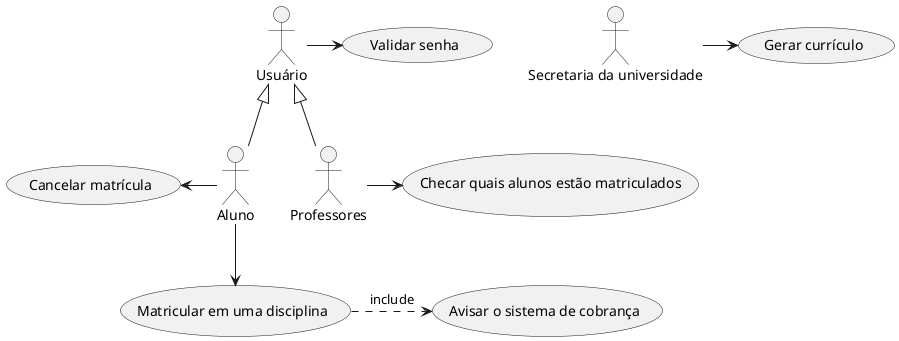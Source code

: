 @startuml

"Aluno" as a
a -down-> (UC1)
a -left-> (UC2)
(UC1) .> (UC6) : include

"Secretaria da universidade" as secretaria
secretaria -> (UC5)

"Professores" as p
p -right-> (UC3)

"Usuário" as user
user -> (UC4)

user <|-- p
user <|-- a

"Matricular em uma disciplina" as (UC1)
"Cancelar matrícula" as (UC2)
"Checar quais alunos estão matriculados" as (UC3)
"Validar senha" as (UC4)
"Gerar currículo" as (UC5)
"Avisar o sistema de cobrança" as (UC6)

@enduml